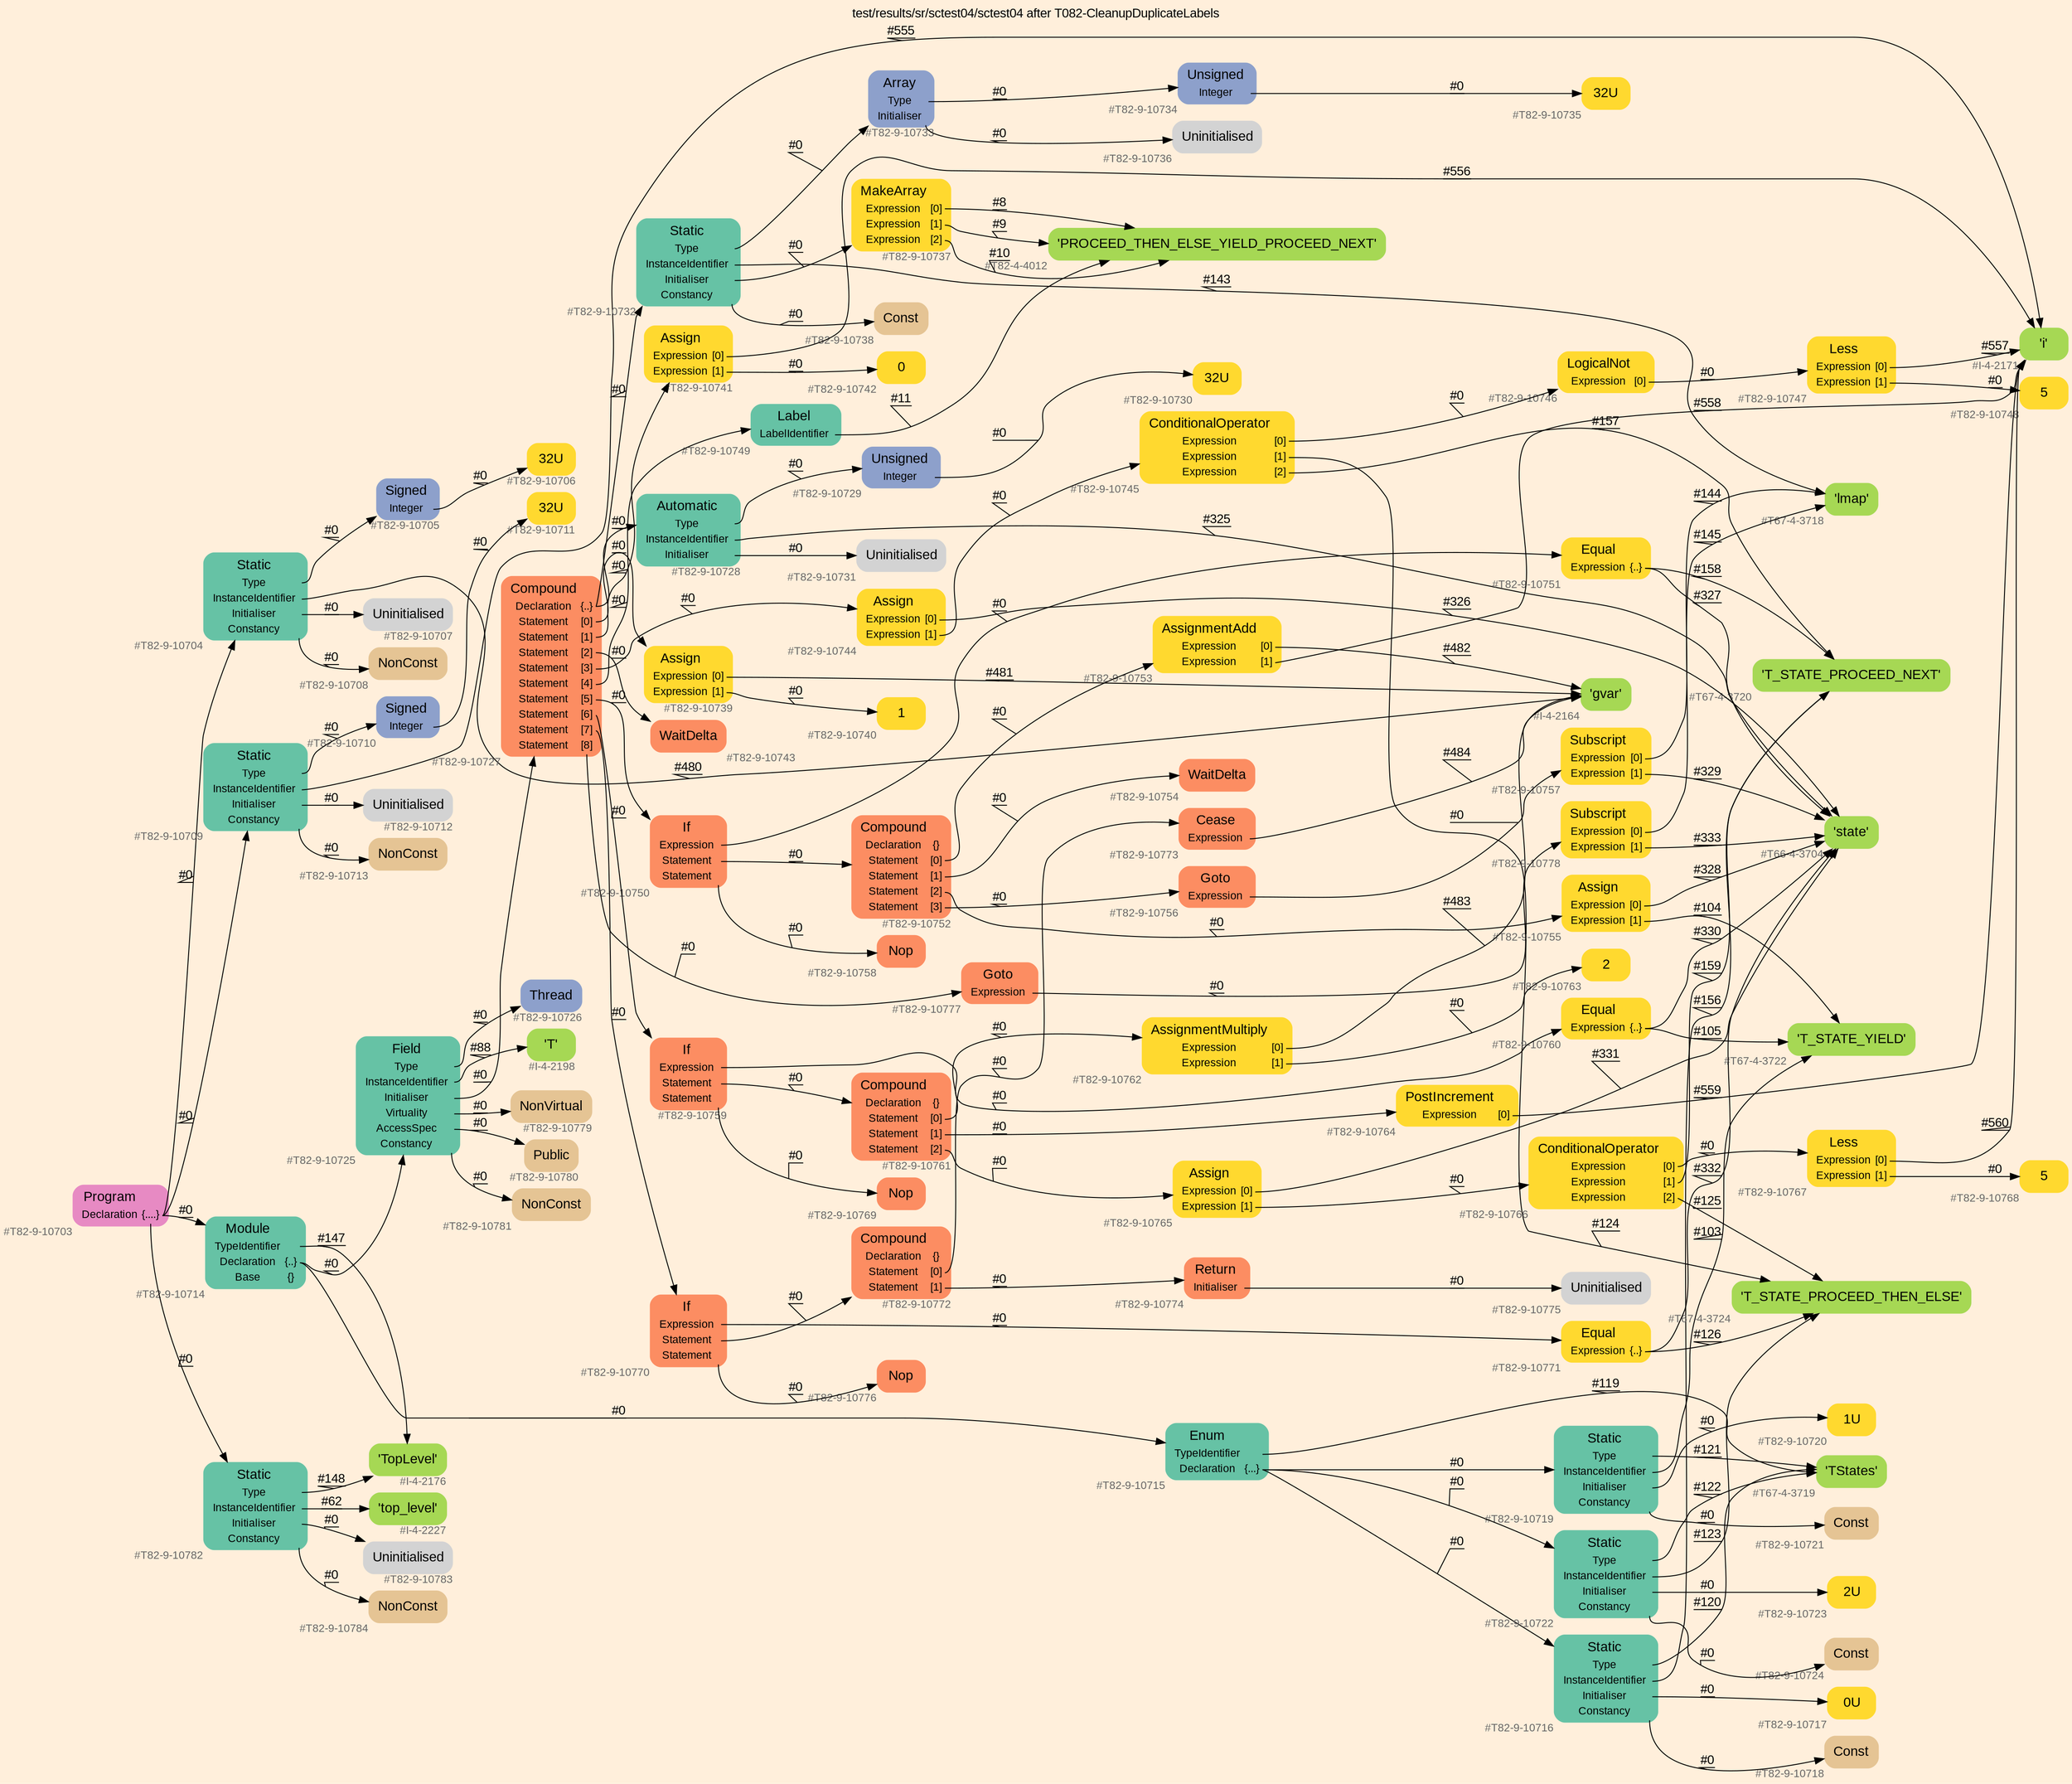 digraph "test/results/sr/sctest04/sctest04 after T082-CleanupDuplicateLabels" {
label = "test/results/sr/sctest04/sctest04 after T082-CleanupDuplicateLabels"
labelloc = t
graph [
    rankdir = "LR"
    ranksep = 0.3
    bgcolor = antiquewhite1
    color = black
    fontcolor = black
    fontname = "Arial"
];
node [
    fontname = "Arial"
];
edge [
    fontname = "Arial"
];

// -------------------- node figure --------------------
// -------- block #T82-9-10703 ----------
"#T82-9-10703" [
    fillcolor = "/set28/4"
    xlabel = "#T82-9-10703"
    fontsize = "12"
    fontcolor = grey40
    shape = "plaintext"
    label = <<TABLE BORDER="0" CELLBORDER="0" CELLSPACING="0">
     <TR><TD><FONT COLOR="black" POINT-SIZE="15">Program</FONT></TD></TR>
     <TR><TD><FONT COLOR="black" POINT-SIZE="12">Declaration</FONT></TD><TD PORT="port0"><FONT COLOR="black" POINT-SIZE="12">{....}</FONT></TD></TR>
    </TABLE>>
    style = "rounded,filled"
];

// -------- block #T82-9-10704 ----------
"#T82-9-10704" [
    fillcolor = "/set28/1"
    xlabel = "#T82-9-10704"
    fontsize = "12"
    fontcolor = grey40
    shape = "plaintext"
    label = <<TABLE BORDER="0" CELLBORDER="0" CELLSPACING="0">
     <TR><TD><FONT COLOR="black" POINT-SIZE="15">Static</FONT></TD></TR>
     <TR><TD><FONT COLOR="black" POINT-SIZE="12">Type</FONT></TD><TD PORT="port0"></TD></TR>
     <TR><TD><FONT COLOR="black" POINT-SIZE="12">InstanceIdentifier</FONT></TD><TD PORT="port1"></TD></TR>
     <TR><TD><FONT COLOR="black" POINT-SIZE="12">Initialiser</FONT></TD><TD PORT="port2"></TD></TR>
     <TR><TD><FONT COLOR="black" POINT-SIZE="12">Constancy</FONT></TD><TD PORT="port3"></TD></TR>
    </TABLE>>
    style = "rounded,filled"
];

// -------- block #T82-9-10705 ----------
"#T82-9-10705" [
    fillcolor = "/set28/3"
    xlabel = "#T82-9-10705"
    fontsize = "12"
    fontcolor = grey40
    shape = "plaintext"
    label = <<TABLE BORDER="0" CELLBORDER="0" CELLSPACING="0">
     <TR><TD><FONT COLOR="black" POINT-SIZE="15">Signed</FONT></TD></TR>
     <TR><TD><FONT COLOR="black" POINT-SIZE="12">Integer</FONT></TD><TD PORT="port0"></TD></TR>
    </TABLE>>
    style = "rounded,filled"
];

// -------- block #T82-9-10706 ----------
"#T82-9-10706" [
    fillcolor = "/set28/6"
    xlabel = "#T82-9-10706"
    fontsize = "12"
    fontcolor = grey40
    shape = "plaintext"
    label = <<TABLE BORDER="0" CELLBORDER="0" CELLSPACING="0">
     <TR><TD><FONT COLOR="black" POINT-SIZE="15">32U</FONT></TD></TR>
    </TABLE>>
    style = "rounded,filled"
];

// -------- block #I-4-2164 ----------
"#I-4-2164" [
    fillcolor = "/set28/5"
    xlabel = "#I-4-2164"
    fontsize = "12"
    fontcolor = grey40
    shape = "plaintext"
    label = <<TABLE BORDER="0" CELLBORDER="0" CELLSPACING="0">
     <TR><TD><FONT COLOR="black" POINT-SIZE="15">'gvar'</FONT></TD></TR>
    </TABLE>>
    style = "rounded,filled"
];

// -------- block #T82-9-10707 ----------
"#T82-9-10707" [
    xlabel = "#T82-9-10707"
    fontsize = "12"
    fontcolor = grey40
    shape = "plaintext"
    label = <<TABLE BORDER="0" CELLBORDER="0" CELLSPACING="0">
     <TR><TD><FONT COLOR="black" POINT-SIZE="15">Uninitialised</FONT></TD></TR>
    </TABLE>>
    style = "rounded,filled"
];

// -------- block #T82-9-10708 ----------
"#T82-9-10708" [
    fillcolor = "/set28/7"
    xlabel = "#T82-9-10708"
    fontsize = "12"
    fontcolor = grey40
    shape = "plaintext"
    label = <<TABLE BORDER="0" CELLBORDER="0" CELLSPACING="0">
     <TR><TD><FONT COLOR="black" POINT-SIZE="15">NonConst</FONT></TD></TR>
    </TABLE>>
    style = "rounded,filled"
];

// -------- block #T82-9-10709 ----------
"#T82-9-10709" [
    fillcolor = "/set28/1"
    xlabel = "#T82-9-10709"
    fontsize = "12"
    fontcolor = grey40
    shape = "plaintext"
    label = <<TABLE BORDER="0" CELLBORDER="0" CELLSPACING="0">
     <TR><TD><FONT COLOR="black" POINT-SIZE="15">Static</FONT></TD></TR>
     <TR><TD><FONT COLOR="black" POINT-SIZE="12">Type</FONT></TD><TD PORT="port0"></TD></TR>
     <TR><TD><FONT COLOR="black" POINT-SIZE="12">InstanceIdentifier</FONT></TD><TD PORT="port1"></TD></TR>
     <TR><TD><FONT COLOR="black" POINT-SIZE="12">Initialiser</FONT></TD><TD PORT="port2"></TD></TR>
     <TR><TD><FONT COLOR="black" POINT-SIZE="12">Constancy</FONT></TD><TD PORT="port3"></TD></TR>
    </TABLE>>
    style = "rounded,filled"
];

// -------- block #T82-9-10710 ----------
"#T82-9-10710" [
    fillcolor = "/set28/3"
    xlabel = "#T82-9-10710"
    fontsize = "12"
    fontcolor = grey40
    shape = "plaintext"
    label = <<TABLE BORDER="0" CELLBORDER="0" CELLSPACING="0">
     <TR><TD><FONT COLOR="black" POINT-SIZE="15">Signed</FONT></TD></TR>
     <TR><TD><FONT COLOR="black" POINT-SIZE="12">Integer</FONT></TD><TD PORT="port0"></TD></TR>
    </TABLE>>
    style = "rounded,filled"
];

// -------- block #T82-9-10711 ----------
"#T82-9-10711" [
    fillcolor = "/set28/6"
    xlabel = "#T82-9-10711"
    fontsize = "12"
    fontcolor = grey40
    shape = "plaintext"
    label = <<TABLE BORDER="0" CELLBORDER="0" CELLSPACING="0">
     <TR><TD><FONT COLOR="black" POINT-SIZE="15">32U</FONT></TD></TR>
    </TABLE>>
    style = "rounded,filled"
];

// -------- block #I-4-2171 ----------
"#I-4-2171" [
    fillcolor = "/set28/5"
    xlabel = "#I-4-2171"
    fontsize = "12"
    fontcolor = grey40
    shape = "plaintext"
    label = <<TABLE BORDER="0" CELLBORDER="0" CELLSPACING="0">
     <TR><TD><FONT COLOR="black" POINT-SIZE="15">'i'</FONT></TD></TR>
    </TABLE>>
    style = "rounded,filled"
];

// -------- block #T82-9-10712 ----------
"#T82-9-10712" [
    xlabel = "#T82-9-10712"
    fontsize = "12"
    fontcolor = grey40
    shape = "plaintext"
    label = <<TABLE BORDER="0" CELLBORDER="0" CELLSPACING="0">
     <TR><TD><FONT COLOR="black" POINT-SIZE="15">Uninitialised</FONT></TD></TR>
    </TABLE>>
    style = "rounded,filled"
];

// -------- block #T82-9-10713 ----------
"#T82-9-10713" [
    fillcolor = "/set28/7"
    xlabel = "#T82-9-10713"
    fontsize = "12"
    fontcolor = grey40
    shape = "plaintext"
    label = <<TABLE BORDER="0" CELLBORDER="0" CELLSPACING="0">
     <TR><TD><FONT COLOR="black" POINT-SIZE="15">NonConst</FONT></TD></TR>
    </TABLE>>
    style = "rounded,filled"
];

// -------- block #T82-9-10714 ----------
"#T82-9-10714" [
    fillcolor = "/set28/1"
    xlabel = "#T82-9-10714"
    fontsize = "12"
    fontcolor = grey40
    shape = "plaintext"
    label = <<TABLE BORDER="0" CELLBORDER="0" CELLSPACING="0">
     <TR><TD><FONT COLOR="black" POINT-SIZE="15">Module</FONT></TD></TR>
     <TR><TD><FONT COLOR="black" POINT-SIZE="12">TypeIdentifier</FONT></TD><TD PORT="port0"></TD></TR>
     <TR><TD><FONT COLOR="black" POINT-SIZE="12">Declaration</FONT></TD><TD PORT="port1"><FONT COLOR="black" POINT-SIZE="12">{..}</FONT></TD></TR>
     <TR><TD><FONT COLOR="black" POINT-SIZE="12">Base</FONT></TD><TD PORT="port2"><FONT COLOR="black" POINT-SIZE="12">{}</FONT></TD></TR>
    </TABLE>>
    style = "rounded,filled"
];

// -------- block #I-4-2176 ----------
"#I-4-2176" [
    fillcolor = "/set28/5"
    xlabel = "#I-4-2176"
    fontsize = "12"
    fontcolor = grey40
    shape = "plaintext"
    label = <<TABLE BORDER="0" CELLBORDER="0" CELLSPACING="0">
     <TR><TD><FONT COLOR="black" POINT-SIZE="15">'TopLevel'</FONT></TD></TR>
    </TABLE>>
    style = "rounded,filled"
];

// -------- block #T82-9-10715 ----------
"#T82-9-10715" [
    fillcolor = "/set28/1"
    xlabel = "#T82-9-10715"
    fontsize = "12"
    fontcolor = grey40
    shape = "plaintext"
    label = <<TABLE BORDER="0" CELLBORDER="0" CELLSPACING="0">
     <TR><TD><FONT COLOR="black" POINT-SIZE="15">Enum</FONT></TD></TR>
     <TR><TD><FONT COLOR="black" POINT-SIZE="12">TypeIdentifier</FONT></TD><TD PORT="port0"></TD></TR>
     <TR><TD><FONT COLOR="black" POINT-SIZE="12">Declaration</FONT></TD><TD PORT="port1"><FONT COLOR="black" POINT-SIZE="12">{...}</FONT></TD></TR>
    </TABLE>>
    style = "rounded,filled"
];

// -------- block #T67-4-3719 ----------
"#T67-4-3719" [
    fillcolor = "/set28/5"
    xlabel = "#T67-4-3719"
    fontsize = "12"
    fontcolor = grey40
    shape = "plaintext"
    label = <<TABLE BORDER="0" CELLBORDER="0" CELLSPACING="0">
     <TR><TD><FONT COLOR="black" POINT-SIZE="15">'TStates'</FONT></TD></TR>
    </TABLE>>
    style = "rounded,filled"
];

// -------- block #T82-9-10716 ----------
"#T82-9-10716" [
    fillcolor = "/set28/1"
    xlabel = "#T82-9-10716"
    fontsize = "12"
    fontcolor = grey40
    shape = "plaintext"
    label = <<TABLE BORDER="0" CELLBORDER="0" CELLSPACING="0">
     <TR><TD><FONT COLOR="black" POINT-SIZE="15">Static</FONT></TD></TR>
     <TR><TD><FONT COLOR="black" POINT-SIZE="12">Type</FONT></TD><TD PORT="port0"></TD></TR>
     <TR><TD><FONT COLOR="black" POINT-SIZE="12">InstanceIdentifier</FONT></TD><TD PORT="port1"></TD></TR>
     <TR><TD><FONT COLOR="black" POINT-SIZE="12">Initialiser</FONT></TD><TD PORT="port2"></TD></TR>
     <TR><TD><FONT COLOR="black" POINT-SIZE="12">Constancy</FONT></TD><TD PORT="port3"></TD></TR>
    </TABLE>>
    style = "rounded,filled"
];

// -------- block #T67-4-3720 ----------
"#T67-4-3720" [
    fillcolor = "/set28/5"
    xlabel = "#T67-4-3720"
    fontsize = "12"
    fontcolor = grey40
    shape = "plaintext"
    label = <<TABLE BORDER="0" CELLBORDER="0" CELLSPACING="0">
     <TR><TD><FONT COLOR="black" POINT-SIZE="15">'T_STATE_PROCEED_NEXT'</FONT></TD></TR>
    </TABLE>>
    style = "rounded,filled"
];

// -------- block #T82-9-10717 ----------
"#T82-9-10717" [
    fillcolor = "/set28/6"
    xlabel = "#T82-9-10717"
    fontsize = "12"
    fontcolor = grey40
    shape = "plaintext"
    label = <<TABLE BORDER="0" CELLBORDER="0" CELLSPACING="0">
     <TR><TD><FONT COLOR="black" POINT-SIZE="15">0U</FONT></TD></TR>
    </TABLE>>
    style = "rounded,filled"
];

// -------- block #T82-9-10718 ----------
"#T82-9-10718" [
    fillcolor = "/set28/7"
    xlabel = "#T82-9-10718"
    fontsize = "12"
    fontcolor = grey40
    shape = "plaintext"
    label = <<TABLE BORDER="0" CELLBORDER="0" CELLSPACING="0">
     <TR><TD><FONT COLOR="black" POINT-SIZE="15">Const</FONT></TD></TR>
    </TABLE>>
    style = "rounded,filled"
];

// -------- block #T82-9-10719 ----------
"#T82-9-10719" [
    fillcolor = "/set28/1"
    xlabel = "#T82-9-10719"
    fontsize = "12"
    fontcolor = grey40
    shape = "plaintext"
    label = <<TABLE BORDER="0" CELLBORDER="0" CELLSPACING="0">
     <TR><TD><FONT COLOR="black" POINT-SIZE="15">Static</FONT></TD></TR>
     <TR><TD><FONT COLOR="black" POINT-SIZE="12">Type</FONT></TD><TD PORT="port0"></TD></TR>
     <TR><TD><FONT COLOR="black" POINT-SIZE="12">InstanceIdentifier</FONT></TD><TD PORT="port1"></TD></TR>
     <TR><TD><FONT COLOR="black" POINT-SIZE="12">Initialiser</FONT></TD><TD PORT="port2"></TD></TR>
     <TR><TD><FONT COLOR="black" POINT-SIZE="12">Constancy</FONT></TD><TD PORT="port3"></TD></TR>
    </TABLE>>
    style = "rounded,filled"
];

// -------- block #T67-4-3722 ----------
"#T67-4-3722" [
    fillcolor = "/set28/5"
    xlabel = "#T67-4-3722"
    fontsize = "12"
    fontcolor = grey40
    shape = "plaintext"
    label = <<TABLE BORDER="0" CELLBORDER="0" CELLSPACING="0">
     <TR><TD><FONT COLOR="black" POINT-SIZE="15">'T_STATE_YIELD'</FONT></TD></TR>
    </TABLE>>
    style = "rounded,filled"
];

// -------- block #T82-9-10720 ----------
"#T82-9-10720" [
    fillcolor = "/set28/6"
    xlabel = "#T82-9-10720"
    fontsize = "12"
    fontcolor = grey40
    shape = "plaintext"
    label = <<TABLE BORDER="0" CELLBORDER="0" CELLSPACING="0">
     <TR><TD><FONT COLOR="black" POINT-SIZE="15">1U</FONT></TD></TR>
    </TABLE>>
    style = "rounded,filled"
];

// -------- block #T82-9-10721 ----------
"#T82-9-10721" [
    fillcolor = "/set28/7"
    xlabel = "#T82-9-10721"
    fontsize = "12"
    fontcolor = grey40
    shape = "plaintext"
    label = <<TABLE BORDER="0" CELLBORDER="0" CELLSPACING="0">
     <TR><TD><FONT COLOR="black" POINT-SIZE="15">Const</FONT></TD></TR>
    </TABLE>>
    style = "rounded,filled"
];

// -------- block #T82-9-10722 ----------
"#T82-9-10722" [
    fillcolor = "/set28/1"
    xlabel = "#T82-9-10722"
    fontsize = "12"
    fontcolor = grey40
    shape = "plaintext"
    label = <<TABLE BORDER="0" CELLBORDER="0" CELLSPACING="0">
     <TR><TD><FONT COLOR="black" POINT-SIZE="15">Static</FONT></TD></TR>
     <TR><TD><FONT COLOR="black" POINT-SIZE="12">Type</FONT></TD><TD PORT="port0"></TD></TR>
     <TR><TD><FONT COLOR="black" POINT-SIZE="12">InstanceIdentifier</FONT></TD><TD PORT="port1"></TD></TR>
     <TR><TD><FONT COLOR="black" POINT-SIZE="12">Initialiser</FONT></TD><TD PORT="port2"></TD></TR>
     <TR><TD><FONT COLOR="black" POINT-SIZE="12">Constancy</FONT></TD><TD PORT="port3"></TD></TR>
    </TABLE>>
    style = "rounded,filled"
];

// -------- block #T67-4-3724 ----------
"#T67-4-3724" [
    fillcolor = "/set28/5"
    xlabel = "#T67-4-3724"
    fontsize = "12"
    fontcolor = grey40
    shape = "plaintext"
    label = <<TABLE BORDER="0" CELLBORDER="0" CELLSPACING="0">
     <TR><TD><FONT COLOR="black" POINT-SIZE="15">'T_STATE_PROCEED_THEN_ELSE'</FONT></TD></TR>
    </TABLE>>
    style = "rounded,filled"
];

// -------- block #T82-9-10723 ----------
"#T82-9-10723" [
    fillcolor = "/set28/6"
    xlabel = "#T82-9-10723"
    fontsize = "12"
    fontcolor = grey40
    shape = "plaintext"
    label = <<TABLE BORDER="0" CELLBORDER="0" CELLSPACING="0">
     <TR><TD><FONT COLOR="black" POINT-SIZE="15">2U</FONT></TD></TR>
    </TABLE>>
    style = "rounded,filled"
];

// -------- block #T82-9-10724 ----------
"#T82-9-10724" [
    fillcolor = "/set28/7"
    xlabel = "#T82-9-10724"
    fontsize = "12"
    fontcolor = grey40
    shape = "plaintext"
    label = <<TABLE BORDER="0" CELLBORDER="0" CELLSPACING="0">
     <TR><TD><FONT COLOR="black" POINT-SIZE="15">Const</FONT></TD></TR>
    </TABLE>>
    style = "rounded,filled"
];

// -------- block #T82-9-10725 ----------
"#T82-9-10725" [
    fillcolor = "/set28/1"
    xlabel = "#T82-9-10725"
    fontsize = "12"
    fontcolor = grey40
    shape = "plaintext"
    label = <<TABLE BORDER="0" CELLBORDER="0" CELLSPACING="0">
     <TR><TD><FONT COLOR="black" POINT-SIZE="15">Field</FONT></TD></TR>
     <TR><TD><FONT COLOR="black" POINT-SIZE="12">Type</FONT></TD><TD PORT="port0"></TD></TR>
     <TR><TD><FONT COLOR="black" POINT-SIZE="12">InstanceIdentifier</FONT></TD><TD PORT="port1"></TD></TR>
     <TR><TD><FONT COLOR="black" POINT-SIZE="12">Initialiser</FONT></TD><TD PORT="port2"></TD></TR>
     <TR><TD><FONT COLOR="black" POINT-SIZE="12">Virtuality</FONT></TD><TD PORT="port3"></TD></TR>
     <TR><TD><FONT COLOR="black" POINT-SIZE="12">AccessSpec</FONT></TD><TD PORT="port4"></TD></TR>
     <TR><TD><FONT COLOR="black" POINT-SIZE="12">Constancy</FONT></TD><TD PORT="port5"></TD></TR>
    </TABLE>>
    style = "rounded,filled"
];

// -------- block #T82-9-10726 ----------
"#T82-9-10726" [
    fillcolor = "/set28/3"
    xlabel = "#T82-9-10726"
    fontsize = "12"
    fontcolor = grey40
    shape = "plaintext"
    label = <<TABLE BORDER="0" CELLBORDER="0" CELLSPACING="0">
     <TR><TD><FONT COLOR="black" POINT-SIZE="15">Thread</FONT></TD></TR>
    </TABLE>>
    style = "rounded,filled"
];

// -------- block #I-4-2198 ----------
"#I-4-2198" [
    fillcolor = "/set28/5"
    xlabel = "#I-4-2198"
    fontsize = "12"
    fontcolor = grey40
    shape = "plaintext"
    label = <<TABLE BORDER="0" CELLBORDER="0" CELLSPACING="0">
     <TR><TD><FONT COLOR="black" POINT-SIZE="15">'T'</FONT></TD></TR>
    </TABLE>>
    style = "rounded,filled"
];

// -------- block #T82-9-10727 ----------
"#T82-9-10727" [
    fillcolor = "/set28/2"
    xlabel = "#T82-9-10727"
    fontsize = "12"
    fontcolor = grey40
    shape = "plaintext"
    label = <<TABLE BORDER="0" CELLBORDER="0" CELLSPACING="0">
     <TR><TD><FONT COLOR="black" POINT-SIZE="15">Compound</FONT></TD></TR>
     <TR><TD><FONT COLOR="black" POINT-SIZE="12">Declaration</FONT></TD><TD PORT="port0"><FONT COLOR="black" POINT-SIZE="12">{..}</FONT></TD></TR>
     <TR><TD><FONT COLOR="black" POINT-SIZE="12">Statement</FONT></TD><TD PORT="port1"><FONT COLOR="black" POINT-SIZE="12">[0]</FONT></TD></TR>
     <TR><TD><FONT COLOR="black" POINT-SIZE="12">Statement</FONT></TD><TD PORT="port2"><FONT COLOR="black" POINT-SIZE="12">[1]</FONT></TD></TR>
     <TR><TD><FONT COLOR="black" POINT-SIZE="12">Statement</FONT></TD><TD PORT="port3"><FONT COLOR="black" POINT-SIZE="12">[2]</FONT></TD></TR>
     <TR><TD><FONT COLOR="black" POINT-SIZE="12">Statement</FONT></TD><TD PORT="port4"><FONT COLOR="black" POINT-SIZE="12">[3]</FONT></TD></TR>
     <TR><TD><FONT COLOR="black" POINT-SIZE="12">Statement</FONT></TD><TD PORT="port5"><FONT COLOR="black" POINT-SIZE="12">[4]</FONT></TD></TR>
     <TR><TD><FONT COLOR="black" POINT-SIZE="12">Statement</FONT></TD><TD PORT="port6"><FONT COLOR="black" POINT-SIZE="12">[5]</FONT></TD></TR>
     <TR><TD><FONT COLOR="black" POINT-SIZE="12">Statement</FONT></TD><TD PORT="port7"><FONT COLOR="black" POINT-SIZE="12">[6]</FONT></TD></TR>
     <TR><TD><FONT COLOR="black" POINT-SIZE="12">Statement</FONT></TD><TD PORT="port8"><FONT COLOR="black" POINT-SIZE="12">[7]</FONT></TD></TR>
     <TR><TD><FONT COLOR="black" POINT-SIZE="12">Statement</FONT></TD><TD PORT="port9"><FONT COLOR="black" POINT-SIZE="12">[8]</FONT></TD></TR>
    </TABLE>>
    style = "rounded,filled"
];

// -------- block #T82-9-10728 ----------
"#T82-9-10728" [
    fillcolor = "/set28/1"
    xlabel = "#T82-9-10728"
    fontsize = "12"
    fontcolor = grey40
    shape = "plaintext"
    label = <<TABLE BORDER="0" CELLBORDER="0" CELLSPACING="0">
     <TR><TD><FONT COLOR="black" POINT-SIZE="15">Automatic</FONT></TD></TR>
     <TR><TD><FONT COLOR="black" POINT-SIZE="12">Type</FONT></TD><TD PORT="port0"></TD></TR>
     <TR><TD><FONT COLOR="black" POINT-SIZE="12">InstanceIdentifier</FONT></TD><TD PORT="port1"></TD></TR>
     <TR><TD><FONT COLOR="black" POINT-SIZE="12">Initialiser</FONT></TD><TD PORT="port2"></TD></TR>
    </TABLE>>
    style = "rounded,filled"
];

// -------- block #T82-9-10729 ----------
"#T82-9-10729" [
    fillcolor = "/set28/3"
    xlabel = "#T82-9-10729"
    fontsize = "12"
    fontcolor = grey40
    shape = "plaintext"
    label = <<TABLE BORDER="0" CELLBORDER="0" CELLSPACING="0">
     <TR><TD><FONT COLOR="black" POINT-SIZE="15">Unsigned</FONT></TD></TR>
     <TR><TD><FONT COLOR="black" POINT-SIZE="12">Integer</FONT></TD><TD PORT="port0"></TD></TR>
    </TABLE>>
    style = "rounded,filled"
];

// -------- block #T82-9-10730 ----------
"#T82-9-10730" [
    fillcolor = "/set28/6"
    xlabel = "#T82-9-10730"
    fontsize = "12"
    fontcolor = grey40
    shape = "plaintext"
    label = <<TABLE BORDER="0" CELLBORDER="0" CELLSPACING="0">
     <TR><TD><FONT COLOR="black" POINT-SIZE="15">32U</FONT></TD></TR>
    </TABLE>>
    style = "rounded,filled"
];

// -------- block #T66-4-3704 ----------
"#T66-4-3704" [
    fillcolor = "/set28/5"
    xlabel = "#T66-4-3704"
    fontsize = "12"
    fontcolor = grey40
    shape = "plaintext"
    label = <<TABLE BORDER="0" CELLBORDER="0" CELLSPACING="0">
     <TR><TD><FONT COLOR="black" POINT-SIZE="15">'state'</FONT></TD></TR>
    </TABLE>>
    style = "rounded,filled"
];

// -------- block #T82-9-10731 ----------
"#T82-9-10731" [
    xlabel = "#T82-9-10731"
    fontsize = "12"
    fontcolor = grey40
    shape = "plaintext"
    label = <<TABLE BORDER="0" CELLBORDER="0" CELLSPACING="0">
     <TR><TD><FONT COLOR="black" POINT-SIZE="15">Uninitialised</FONT></TD></TR>
    </TABLE>>
    style = "rounded,filled"
];

// -------- block #T82-9-10732 ----------
"#T82-9-10732" [
    fillcolor = "/set28/1"
    xlabel = "#T82-9-10732"
    fontsize = "12"
    fontcolor = grey40
    shape = "plaintext"
    label = <<TABLE BORDER="0" CELLBORDER="0" CELLSPACING="0">
     <TR><TD><FONT COLOR="black" POINT-SIZE="15">Static</FONT></TD></TR>
     <TR><TD><FONT COLOR="black" POINT-SIZE="12">Type</FONT></TD><TD PORT="port0"></TD></TR>
     <TR><TD><FONT COLOR="black" POINT-SIZE="12">InstanceIdentifier</FONT></TD><TD PORT="port1"></TD></TR>
     <TR><TD><FONT COLOR="black" POINT-SIZE="12">Initialiser</FONT></TD><TD PORT="port2"></TD></TR>
     <TR><TD><FONT COLOR="black" POINT-SIZE="12">Constancy</FONT></TD><TD PORT="port3"></TD></TR>
    </TABLE>>
    style = "rounded,filled"
];

// -------- block #T82-9-10733 ----------
"#T82-9-10733" [
    fillcolor = "/set28/3"
    xlabel = "#T82-9-10733"
    fontsize = "12"
    fontcolor = grey40
    shape = "plaintext"
    label = <<TABLE BORDER="0" CELLBORDER="0" CELLSPACING="0">
     <TR><TD><FONT COLOR="black" POINT-SIZE="15">Array</FONT></TD></TR>
     <TR><TD><FONT COLOR="black" POINT-SIZE="12">Type</FONT></TD><TD PORT="port0"></TD></TR>
     <TR><TD><FONT COLOR="black" POINT-SIZE="12">Initialiser</FONT></TD><TD PORT="port1"></TD></TR>
    </TABLE>>
    style = "rounded,filled"
];

// -------- block #T82-9-10734 ----------
"#T82-9-10734" [
    fillcolor = "/set28/3"
    xlabel = "#T82-9-10734"
    fontsize = "12"
    fontcolor = grey40
    shape = "plaintext"
    label = <<TABLE BORDER="0" CELLBORDER="0" CELLSPACING="0">
     <TR><TD><FONT COLOR="black" POINT-SIZE="15">Unsigned</FONT></TD></TR>
     <TR><TD><FONT COLOR="black" POINT-SIZE="12">Integer</FONT></TD><TD PORT="port0"></TD></TR>
    </TABLE>>
    style = "rounded,filled"
];

// -------- block #T82-9-10735 ----------
"#T82-9-10735" [
    fillcolor = "/set28/6"
    xlabel = "#T82-9-10735"
    fontsize = "12"
    fontcolor = grey40
    shape = "plaintext"
    label = <<TABLE BORDER="0" CELLBORDER="0" CELLSPACING="0">
     <TR><TD><FONT COLOR="black" POINT-SIZE="15">32U</FONT></TD></TR>
    </TABLE>>
    style = "rounded,filled"
];

// -------- block #T82-9-10736 ----------
"#T82-9-10736" [
    xlabel = "#T82-9-10736"
    fontsize = "12"
    fontcolor = grey40
    shape = "plaintext"
    label = <<TABLE BORDER="0" CELLBORDER="0" CELLSPACING="0">
     <TR><TD><FONT COLOR="black" POINT-SIZE="15">Uninitialised</FONT></TD></TR>
    </TABLE>>
    style = "rounded,filled"
];

// -------- block #T67-4-3718 ----------
"#T67-4-3718" [
    fillcolor = "/set28/5"
    xlabel = "#T67-4-3718"
    fontsize = "12"
    fontcolor = grey40
    shape = "plaintext"
    label = <<TABLE BORDER="0" CELLBORDER="0" CELLSPACING="0">
     <TR><TD><FONT COLOR="black" POINT-SIZE="15">'lmap'</FONT></TD></TR>
    </TABLE>>
    style = "rounded,filled"
];

// -------- block #T82-9-10737 ----------
"#T82-9-10737" [
    fillcolor = "/set28/6"
    xlabel = "#T82-9-10737"
    fontsize = "12"
    fontcolor = grey40
    shape = "plaintext"
    label = <<TABLE BORDER="0" CELLBORDER="0" CELLSPACING="0">
     <TR><TD><FONT COLOR="black" POINT-SIZE="15">MakeArray</FONT></TD></TR>
     <TR><TD><FONT COLOR="black" POINT-SIZE="12">Expression</FONT></TD><TD PORT="port0"><FONT COLOR="black" POINT-SIZE="12">[0]</FONT></TD></TR>
     <TR><TD><FONT COLOR="black" POINT-SIZE="12">Expression</FONT></TD><TD PORT="port1"><FONT COLOR="black" POINT-SIZE="12">[1]</FONT></TD></TR>
     <TR><TD><FONT COLOR="black" POINT-SIZE="12">Expression</FONT></TD><TD PORT="port2"><FONT COLOR="black" POINT-SIZE="12">[2]</FONT></TD></TR>
    </TABLE>>
    style = "rounded,filled"
];

// -------- block #T82-4-4012 ----------
"#T82-4-4012" [
    fillcolor = "/set28/5"
    xlabel = "#T82-4-4012"
    fontsize = "12"
    fontcolor = grey40
    shape = "plaintext"
    label = <<TABLE BORDER="0" CELLBORDER="0" CELLSPACING="0">
     <TR><TD><FONT COLOR="black" POINT-SIZE="15">'PROCEED_THEN_ELSE_YIELD_PROCEED_NEXT'</FONT></TD></TR>
    </TABLE>>
    style = "rounded,filled"
];

// -------- block #T82-9-10738 ----------
"#T82-9-10738" [
    fillcolor = "/set28/7"
    xlabel = "#T82-9-10738"
    fontsize = "12"
    fontcolor = grey40
    shape = "plaintext"
    label = <<TABLE BORDER="0" CELLBORDER="0" CELLSPACING="0">
     <TR><TD><FONT COLOR="black" POINT-SIZE="15">Const</FONT></TD></TR>
    </TABLE>>
    style = "rounded,filled"
];

// -------- block #T82-9-10739 ----------
"#T82-9-10739" [
    fillcolor = "/set28/6"
    xlabel = "#T82-9-10739"
    fontsize = "12"
    fontcolor = grey40
    shape = "plaintext"
    label = <<TABLE BORDER="0" CELLBORDER="0" CELLSPACING="0">
     <TR><TD><FONT COLOR="black" POINT-SIZE="15">Assign</FONT></TD></TR>
     <TR><TD><FONT COLOR="black" POINT-SIZE="12">Expression</FONT></TD><TD PORT="port0"><FONT COLOR="black" POINT-SIZE="12">[0]</FONT></TD></TR>
     <TR><TD><FONT COLOR="black" POINT-SIZE="12">Expression</FONT></TD><TD PORT="port1"><FONT COLOR="black" POINT-SIZE="12">[1]</FONT></TD></TR>
    </TABLE>>
    style = "rounded,filled"
];

// -------- block #T82-9-10740 ----------
"#T82-9-10740" [
    fillcolor = "/set28/6"
    xlabel = "#T82-9-10740"
    fontsize = "12"
    fontcolor = grey40
    shape = "plaintext"
    label = <<TABLE BORDER="0" CELLBORDER="0" CELLSPACING="0">
     <TR><TD><FONT COLOR="black" POINT-SIZE="15">1</FONT></TD></TR>
    </TABLE>>
    style = "rounded,filled"
];

// -------- block #T82-9-10741 ----------
"#T82-9-10741" [
    fillcolor = "/set28/6"
    xlabel = "#T82-9-10741"
    fontsize = "12"
    fontcolor = grey40
    shape = "plaintext"
    label = <<TABLE BORDER="0" CELLBORDER="0" CELLSPACING="0">
     <TR><TD><FONT COLOR="black" POINT-SIZE="15">Assign</FONT></TD></TR>
     <TR><TD><FONT COLOR="black" POINT-SIZE="12">Expression</FONT></TD><TD PORT="port0"><FONT COLOR="black" POINT-SIZE="12">[0]</FONT></TD></TR>
     <TR><TD><FONT COLOR="black" POINT-SIZE="12">Expression</FONT></TD><TD PORT="port1"><FONT COLOR="black" POINT-SIZE="12">[1]</FONT></TD></TR>
    </TABLE>>
    style = "rounded,filled"
];

// -------- block #T82-9-10742 ----------
"#T82-9-10742" [
    fillcolor = "/set28/6"
    xlabel = "#T82-9-10742"
    fontsize = "12"
    fontcolor = grey40
    shape = "plaintext"
    label = <<TABLE BORDER="0" CELLBORDER="0" CELLSPACING="0">
     <TR><TD><FONT COLOR="black" POINT-SIZE="15">0</FONT></TD></TR>
    </TABLE>>
    style = "rounded,filled"
];

// -------- block #T82-9-10743 ----------
"#T82-9-10743" [
    fillcolor = "/set28/2"
    xlabel = "#T82-9-10743"
    fontsize = "12"
    fontcolor = grey40
    shape = "plaintext"
    label = <<TABLE BORDER="0" CELLBORDER="0" CELLSPACING="0">
     <TR><TD><FONT COLOR="black" POINT-SIZE="15">WaitDelta</FONT></TD></TR>
    </TABLE>>
    style = "rounded,filled"
];

// -------- block #T82-9-10744 ----------
"#T82-9-10744" [
    fillcolor = "/set28/6"
    xlabel = "#T82-9-10744"
    fontsize = "12"
    fontcolor = grey40
    shape = "plaintext"
    label = <<TABLE BORDER="0" CELLBORDER="0" CELLSPACING="0">
     <TR><TD><FONT COLOR="black" POINT-SIZE="15">Assign</FONT></TD></TR>
     <TR><TD><FONT COLOR="black" POINT-SIZE="12">Expression</FONT></TD><TD PORT="port0"><FONT COLOR="black" POINT-SIZE="12">[0]</FONT></TD></TR>
     <TR><TD><FONT COLOR="black" POINT-SIZE="12">Expression</FONT></TD><TD PORT="port1"><FONT COLOR="black" POINT-SIZE="12">[1]</FONT></TD></TR>
    </TABLE>>
    style = "rounded,filled"
];

// -------- block #T82-9-10745 ----------
"#T82-9-10745" [
    fillcolor = "/set28/6"
    xlabel = "#T82-9-10745"
    fontsize = "12"
    fontcolor = grey40
    shape = "plaintext"
    label = <<TABLE BORDER="0" CELLBORDER="0" CELLSPACING="0">
     <TR><TD><FONT COLOR="black" POINT-SIZE="15">ConditionalOperator</FONT></TD></TR>
     <TR><TD><FONT COLOR="black" POINT-SIZE="12">Expression</FONT></TD><TD PORT="port0"><FONT COLOR="black" POINT-SIZE="12">[0]</FONT></TD></TR>
     <TR><TD><FONT COLOR="black" POINT-SIZE="12">Expression</FONT></TD><TD PORT="port1"><FONT COLOR="black" POINT-SIZE="12">[1]</FONT></TD></TR>
     <TR><TD><FONT COLOR="black" POINT-SIZE="12">Expression</FONT></TD><TD PORT="port2"><FONT COLOR="black" POINT-SIZE="12">[2]</FONT></TD></TR>
    </TABLE>>
    style = "rounded,filled"
];

// -------- block #T82-9-10746 ----------
"#T82-9-10746" [
    fillcolor = "/set28/6"
    xlabel = "#T82-9-10746"
    fontsize = "12"
    fontcolor = grey40
    shape = "plaintext"
    label = <<TABLE BORDER="0" CELLBORDER="0" CELLSPACING="0">
     <TR><TD><FONT COLOR="black" POINT-SIZE="15">LogicalNot</FONT></TD></TR>
     <TR><TD><FONT COLOR="black" POINT-SIZE="12">Expression</FONT></TD><TD PORT="port0"><FONT COLOR="black" POINT-SIZE="12">[0]</FONT></TD></TR>
    </TABLE>>
    style = "rounded,filled"
];

// -------- block #T82-9-10747 ----------
"#T82-9-10747" [
    fillcolor = "/set28/6"
    xlabel = "#T82-9-10747"
    fontsize = "12"
    fontcolor = grey40
    shape = "plaintext"
    label = <<TABLE BORDER="0" CELLBORDER="0" CELLSPACING="0">
     <TR><TD><FONT COLOR="black" POINT-SIZE="15">Less</FONT></TD></TR>
     <TR><TD><FONT COLOR="black" POINT-SIZE="12">Expression</FONT></TD><TD PORT="port0"><FONT COLOR="black" POINT-SIZE="12">[0]</FONT></TD></TR>
     <TR><TD><FONT COLOR="black" POINT-SIZE="12">Expression</FONT></TD><TD PORT="port1"><FONT COLOR="black" POINT-SIZE="12">[1]</FONT></TD></TR>
    </TABLE>>
    style = "rounded,filled"
];

// -------- block #T82-9-10748 ----------
"#T82-9-10748" [
    fillcolor = "/set28/6"
    xlabel = "#T82-9-10748"
    fontsize = "12"
    fontcolor = grey40
    shape = "plaintext"
    label = <<TABLE BORDER="0" CELLBORDER="0" CELLSPACING="0">
     <TR><TD><FONT COLOR="black" POINT-SIZE="15">5</FONT></TD></TR>
    </TABLE>>
    style = "rounded,filled"
];

// -------- block #T82-9-10749 ----------
"#T82-9-10749" [
    fillcolor = "/set28/1"
    xlabel = "#T82-9-10749"
    fontsize = "12"
    fontcolor = grey40
    shape = "plaintext"
    label = <<TABLE BORDER="0" CELLBORDER="0" CELLSPACING="0">
     <TR><TD><FONT COLOR="black" POINT-SIZE="15">Label</FONT></TD></TR>
     <TR><TD><FONT COLOR="black" POINT-SIZE="12">LabelIdentifier</FONT></TD><TD PORT="port0"></TD></TR>
    </TABLE>>
    style = "rounded,filled"
];

// -------- block #T82-9-10750 ----------
"#T82-9-10750" [
    fillcolor = "/set28/2"
    xlabel = "#T82-9-10750"
    fontsize = "12"
    fontcolor = grey40
    shape = "plaintext"
    label = <<TABLE BORDER="0" CELLBORDER="0" CELLSPACING="0">
     <TR><TD><FONT COLOR="black" POINT-SIZE="15">If</FONT></TD></TR>
     <TR><TD><FONT COLOR="black" POINT-SIZE="12">Expression</FONT></TD><TD PORT="port0"></TD></TR>
     <TR><TD><FONT COLOR="black" POINT-SIZE="12">Statement</FONT></TD><TD PORT="port1"></TD></TR>
     <TR><TD><FONT COLOR="black" POINT-SIZE="12">Statement</FONT></TD><TD PORT="port2"></TD></TR>
    </TABLE>>
    style = "rounded,filled"
];

// -------- block #T82-9-10751 ----------
"#T82-9-10751" [
    fillcolor = "/set28/6"
    xlabel = "#T82-9-10751"
    fontsize = "12"
    fontcolor = grey40
    shape = "plaintext"
    label = <<TABLE BORDER="0" CELLBORDER="0" CELLSPACING="0">
     <TR><TD><FONT COLOR="black" POINT-SIZE="15">Equal</FONT></TD></TR>
     <TR><TD><FONT COLOR="black" POINT-SIZE="12">Expression</FONT></TD><TD PORT="port0"><FONT COLOR="black" POINT-SIZE="12">{..}</FONT></TD></TR>
    </TABLE>>
    style = "rounded,filled"
];

// -------- block #T82-9-10752 ----------
"#T82-9-10752" [
    fillcolor = "/set28/2"
    xlabel = "#T82-9-10752"
    fontsize = "12"
    fontcolor = grey40
    shape = "plaintext"
    label = <<TABLE BORDER="0" CELLBORDER="0" CELLSPACING="0">
     <TR><TD><FONT COLOR="black" POINT-SIZE="15">Compound</FONT></TD></TR>
     <TR><TD><FONT COLOR="black" POINT-SIZE="12">Declaration</FONT></TD><TD PORT="port0"><FONT COLOR="black" POINT-SIZE="12">{}</FONT></TD></TR>
     <TR><TD><FONT COLOR="black" POINT-SIZE="12">Statement</FONT></TD><TD PORT="port1"><FONT COLOR="black" POINT-SIZE="12">[0]</FONT></TD></TR>
     <TR><TD><FONT COLOR="black" POINT-SIZE="12">Statement</FONT></TD><TD PORT="port2"><FONT COLOR="black" POINT-SIZE="12">[1]</FONT></TD></TR>
     <TR><TD><FONT COLOR="black" POINT-SIZE="12">Statement</FONT></TD><TD PORT="port3"><FONT COLOR="black" POINT-SIZE="12">[2]</FONT></TD></TR>
     <TR><TD><FONT COLOR="black" POINT-SIZE="12">Statement</FONT></TD><TD PORT="port4"><FONT COLOR="black" POINT-SIZE="12">[3]</FONT></TD></TR>
    </TABLE>>
    style = "rounded,filled"
];

// -------- block #T82-9-10753 ----------
"#T82-9-10753" [
    fillcolor = "/set28/6"
    xlabel = "#T82-9-10753"
    fontsize = "12"
    fontcolor = grey40
    shape = "plaintext"
    label = <<TABLE BORDER="0" CELLBORDER="0" CELLSPACING="0">
     <TR><TD><FONT COLOR="black" POINT-SIZE="15">AssignmentAdd</FONT></TD></TR>
     <TR><TD><FONT COLOR="black" POINT-SIZE="12">Expression</FONT></TD><TD PORT="port0"><FONT COLOR="black" POINT-SIZE="12">[0]</FONT></TD></TR>
     <TR><TD><FONT COLOR="black" POINT-SIZE="12">Expression</FONT></TD><TD PORT="port1"><FONT COLOR="black" POINT-SIZE="12">[1]</FONT></TD></TR>
    </TABLE>>
    style = "rounded,filled"
];

// -------- block #T82-9-10754 ----------
"#T82-9-10754" [
    fillcolor = "/set28/2"
    xlabel = "#T82-9-10754"
    fontsize = "12"
    fontcolor = grey40
    shape = "plaintext"
    label = <<TABLE BORDER="0" CELLBORDER="0" CELLSPACING="0">
     <TR><TD><FONT COLOR="black" POINT-SIZE="15">WaitDelta</FONT></TD></TR>
    </TABLE>>
    style = "rounded,filled"
];

// -------- block #T82-9-10755 ----------
"#T82-9-10755" [
    fillcolor = "/set28/6"
    xlabel = "#T82-9-10755"
    fontsize = "12"
    fontcolor = grey40
    shape = "plaintext"
    label = <<TABLE BORDER="0" CELLBORDER="0" CELLSPACING="0">
     <TR><TD><FONT COLOR="black" POINT-SIZE="15">Assign</FONT></TD></TR>
     <TR><TD><FONT COLOR="black" POINT-SIZE="12">Expression</FONT></TD><TD PORT="port0"><FONT COLOR="black" POINT-SIZE="12">[0]</FONT></TD></TR>
     <TR><TD><FONT COLOR="black" POINT-SIZE="12">Expression</FONT></TD><TD PORT="port1"><FONT COLOR="black" POINT-SIZE="12">[1]</FONT></TD></TR>
    </TABLE>>
    style = "rounded,filled"
];

// -------- block #T82-9-10756 ----------
"#T82-9-10756" [
    fillcolor = "/set28/2"
    xlabel = "#T82-9-10756"
    fontsize = "12"
    fontcolor = grey40
    shape = "plaintext"
    label = <<TABLE BORDER="0" CELLBORDER="0" CELLSPACING="0">
     <TR><TD><FONT COLOR="black" POINT-SIZE="15">Goto</FONT></TD></TR>
     <TR><TD><FONT COLOR="black" POINT-SIZE="12">Expression</FONT></TD><TD PORT="port0"></TD></TR>
    </TABLE>>
    style = "rounded,filled"
];

// -------- block #T82-9-10757 ----------
"#T82-9-10757" [
    fillcolor = "/set28/6"
    xlabel = "#T82-9-10757"
    fontsize = "12"
    fontcolor = grey40
    shape = "plaintext"
    label = <<TABLE BORDER="0" CELLBORDER="0" CELLSPACING="0">
     <TR><TD><FONT COLOR="black" POINT-SIZE="15">Subscript</FONT></TD></TR>
     <TR><TD><FONT COLOR="black" POINT-SIZE="12">Expression</FONT></TD><TD PORT="port0"><FONT COLOR="black" POINT-SIZE="12">[0]</FONT></TD></TR>
     <TR><TD><FONT COLOR="black" POINT-SIZE="12">Expression</FONT></TD><TD PORT="port1"><FONT COLOR="black" POINT-SIZE="12">[1]</FONT></TD></TR>
    </TABLE>>
    style = "rounded,filled"
];

// -------- block #T82-9-10758 ----------
"#T82-9-10758" [
    fillcolor = "/set28/2"
    xlabel = "#T82-9-10758"
    fontsize = "12"
    fontcolor = grey40
    shape = "plaintext"
    label = <<TABLE BORDER="0" CELLBORDER="0" CELLSPACING="0">
     <TR><TD><FONT COLOR="black" POINT-SIZE="15">Nop</FONT></TD></TR>
    </TABLE>>
    style = "rounded,filled"
];

// -------- block #T82-9-10759 ----------
"#T82-9-10759" [
    fillcolor = "/set28/2"
    xlabel = "#T82-9-10759"
    fontsize = "12"
    fontcolor = grey40
    shape = "plaintext"
    label = <<TABLE BORDER="0" CELLBORDER="0" CELLSPACING="0">
     <TR><TD><FONT COLOR="black" POINT-SIZE="15">If</FONT></TD></TR>
     <TR><TD><FONT COLOR="black" POINT-SIZE="12">Expression</FONT></TD><TD PORT="port0"></TD></TR>
     <TR><TD><FONT COLOR="black" POINT-SIZE="12">Statement</FONT></TD><TD PORT="port1"></TD></TR>
     <TR><TD><FONT COLOR="black" POINT-SIZE="12">Statement</FONT></TD><TD PORT="port2"></TD></TR>
    </TABLE>>
    style = "rounded,filled"
];

// -------- block #T82-9-10760 ----------
"#T82-9-10760" [
    fillcolor = "/set28/6"
    xlabel = "#T82-9-10760"
    fontsize = "12"
    fontcolor = grey40
    shape = "plaintext"
    label = <<TABLE BORDER="0" CELLBORDER="0" CELLSPACING="0">
     <TR><TD><FONT COLOR="black" POINT-SIZE="15">Equal</FONT></TD></TR>
     <TR><TD><FONT COLOR="black" POINT-SIZE="12">Expression</FONT></TD><TD PORT="port0"><FONT COLOR="black" POINT-SIZE="12">{..}</FONT></TD></TR>
    </TABLE>>
    style = "rounded,filled"
];

// -------- block #T82-9-10761 ----------
"#T82-9-10761" [
    fillcolor = "/set28/2"
    xlabel = "#T82-9-10761"
    fontsize = "12"
    fontcolor = grey40
    shape = "plaintext"
    label = <<TABLE BORDER="0" CELLBORDER="0" CELLSPACING="0">
     <TR><TD><FONT COLOR="black" POINT-SIZE="15">Compound</FONT></TD></TR>
     <TR><TD><FONT COLOR="black" POINT-SIZE="12">Declaration</FONT></TD><TD PORT="port0"><FONT COLOR="black" POINT-SIZE="12">{}</FONT></TD></TR>
     <TR><TD><FONT COLOR="black" POINT-SIZE="12">Statement</FONT></TD><TD PORT="port1"><FONT COLOR="black" POINT-SIZE="12">[0]</FONT></TD></TR>
     <TR><TD><FONT COLOR="black" POINT-SIZE="12">Statement</FONT></TD><TD PORT="port2"><FONT COLOR="black" POINT-SIZE="12">[1]</FONT></TD></TR>
     <TR><TD><FONT COLOR="black" POINT-SIZE="12">Statement</FONT></TD><TD PORT="port3"><FONT COLOR="black" POINT-SIZE="12">[2]</FONT></TD></TR>
    </TABLE>>
    style = "rounded,filled"
];

// -------- block #T82-9-10762 ----------
"#T82-9-10762" [
    fillcolor = "/set28/6"
    xlabel = "#T82-9-10762"
    fontsize = "12"
    fontcolor = grey40
    shape = "plaintext"
    label = <<TABLE BORDER="0" CELLBORDER="0" CELLSPACING="0">
     <TR><TD><FONT COLOR="black" POINT-SIZE="15">AssignmentMultiply</FONT></TD></TR>
     <TR><TD><FONT COLOR="black" POINT-SIZE="12">Expression</FONT></TD><TD PORT="port0"><FONT COLOR="black" POINT-SIZE="12">[0]</FONT></TD></TR>
     <TR><TD><FONT COLOR="black" POINT-SIZE="12">Expression</FONT></TD><TD PORT="port1"><FONT COLOR="black" POINT-SIZE="12">[1]</FONT></TD></TR>
    </TABLE>>
    style = "rounded,filled"
];

// -------- block #T82-9-10763 ----------
"#T82-9-10763" [
    fillcolor = "/set28/6"
    xlabel = "#T82-9-10763"
    fontsize = "12"
    fontcolor = grey40
    shape = "plaintext"
    label = <<TABLE BORDER="0" CELLBORDER="0" CELLSPACING="0">
     <TR><TD><FONT COLOR="black" POINT-SIZE="15">2</FONT></TD></TR>
    </TABLE>>
    style = "rounded,filled"
];

// -------- block #T82-9-10764 ----------
"#T82-9-10764" [
    fillcolor = "/set28/6"
    xlabel = "#T82-9-10764"
    fontsize = "12"
    fontcolor = grey40
    shape = "plaintext"
    label = <<TABLE BORDER="0" CELLBORDER="0" CELLSPACING="0">
     <TR><TD><FONT COLOR="black" POINT-SIZE="15">PostIncrement</FONT></TD></TR>
     <TR><TD><FONT COLOR="black" POINT-SIZE="12">Expression</FONT></TD><TD PORT="port0"><FONT COLOR="black" POINT-SIZE="12">[0]</FONT></TD></TR>
    </TABLE>>
    style = "rounded,filled"
];

// -------- block #T82-9-10765 ----------
"#T82-9-10765" [
    fillcolor = "/set28/6"
    xlabel = "#T82-9-10765"
    fontsize = "12"
    fontcolor = grey40
    shape = "plaintext"
    label = <<TABLE BORDER="0" CELLBORDER="0" CELLSPACING="0">
     <TR><TD><FONT COLOR="black" POINT-SIZE="15">Assign</FONT></TD></TR>
     <TR><TD><FONT COLOR="black" POINT-SIZE="12">Expression</FONT></TD><TD PORT="port0"><FONT COLOR="black" POINT-SIZE="12">[0]</FONT></TD></TR>
     <TR><TD><FONT COLOR="black" POINT-SIZE="12">Expression</FONT></TD><TD PORT="port1"><FONT COLOR="black" POINT-SIZE="12">[1]</FONT></TD></TR>
    </TABLE>>
    style = "rounded,filled"
];

// -------- block #T82-9-10766 ----------
"#T82-9-10766" [
    fillcolor = "/set28/6"
    xlabel = "#T82-9-10766"
    fontsize = "12"
    fontcolor = grey40
    shape = "plaintext"
    label = <<TABLE BORDER="0" CELLBORDER="0" CELLSPACING="0">
     <TR><TD><FONT COLOR="black" POINT-SIZE="15">ConditionalOperator</FONT></TD></TR>
     <TR><TD><FONT COLOR="black" POINT-SIZE="12">Expression</FONT></TD><TD PORT="port0"><FONT COLOR="black" POINT-SIZE="12">[0]</FONT></TD></TR>
     <TR><TD><FONT COLOR="black" POINT-SIZE="12">Expression</FONT></TD><TD PORT="port1"><FONT COLOR="black" POINT-SIZE="12">[1]</FONT></TD></TR>
     <TR><TD><FONT COLOR="black" POINT-SIZE="12">Expression</FONT></TD><TD PORT="port2"><FONT COLOR="black" POINT-SIZE="12">[2]</FONT></TD></TR>
    </TABLE>>
    style = "rounded,filled"
];

// -------- block #T82-9-10767 ----------
"#T82-9-10767" [
    fillcolor = "/set28/6"
    xlabel = "#T82-9-10767"
    fontsize = "12"
    fontcolor = grey40
    shape = "plaintext"
    label = <<TABLE BORDER="0" CELLBORDER="0" CELLSPACING="0">
     <TR><TD><FONT COLOR="black" POINT-SIZE="15">Less</FONT></TD></TR>
     <TR><TD><FONT COLOR="black" POINT-SIZE="12">Expression</FONT></TD><TD PORT="port0"><FONT COLOR="black" POINT-SIZE="12">[0]</FONT></TD></TR>
     <TR><TD><FONT COLOR="black" POINT-SIZE="12">Expression</FONT></TD><TD PORT="port1"><FONT COLOR="black" POINT-SIZE="12">[1]</FONT></TD></TR>
    </TABLE>>
    style = "rounded,filled"
];

// -------- block #T82-9-10768 ----------
"#T82-9-10768" [
    fillcolor = "/set28/6"
    xlabel = "#T82-9-10768"
    fontsize = "12"
    fontcolor = grey40
    shape = "plaintext"
    label = <<TABLE BORDER="0" CELLBORDER="0" CELLSPACING="0">
     <TR><TD><FONT COLOR="black" POINT-SIZE="15">5</FONT></TD></TR>
    </TABLE>>
    style = "rounded,filled"
];

// -------- block #T82-9-10769 ----------
"#T82-9-10769" [
    fillcolor = "/set28/2"
    xlabel = "#T82-9-10769"
    fontsize = "12"
    fontcolor = grey40
    shape = "plaintext"
    label = <<TABLE BORDER="0" CELLBORDER="0" CELLSPACING="0">
     <TR><TD><FONT COLOR="black" POINT-SIZE="15">Nop</FONT></TD></TR>
    </TABLE>>
    style = "rounded,filled"
];

// -------- block #T82-9-10770 ----------
"#T82-9-10770" [
    fillcolor = "/set28/2"
    xlabel = "#T82-9-10770"
    fontsize = "12"
    fontcolor = grey40
    shape = "plaintext"
    label = <<TABLE BORDER="0" CELLBORDER="0" CELLSPACING="0">
     <TR><TD><FONT COLOR="black" POINT-SIZE="15">If</FONT></TD></TR>
     <TR><TD><FONT COLOR="black" POINT-SIZE="12">Expression</FONT></TD><TD PORT="port0"></TD></TR>
     <TR><TD><FONT COLOR="black" POINT-SIZE="12">Statement</FONT></TD><TD PORT="port1"></TD></TR>
     <TR><TD><FONT COLOR="black" POINT-SIZE="12">Statement</FONT></TD><TD PORT="port2"></TD></TR>
    </TABLE>>
    style = "rounded,filled"
];

// -------- block #T82-9-10771 ----------
"#T82-9-10771" [
    fillcolor = "/set28/6"
    xlabel = "#T82-9-10771"
    fontsize = "12"
    fontcolor = grey40
    shape = "plaintext"
    label = <<TABLE BORDER="0" CELLBORDER="0" CELLSPACING="0">
     <TR><TD><FONT COLOR="black" POINT-SIZE="15">Equal</FONT></TD></TR>
     <TR><TD><FONT COLOR="black" POINT-SIZE="12">Expression</FONT></TD><TD PORT="port0"><FONT COLOR="black" POINT-SIZE="12">{..}</FONT></TD></TR>
    </TABLE>>
    style = "rounded,filled"
];

// -------- block #T82-9-10772 ----------
"#T82-9-10772" [
    fillcolor = "/set28/2"
    xlabel = "#T82-9-10772"
    fontsize = "12"
    fontcolor = grey40
    shape = "plaintext"
    label = <<TABLE BORDER="0" CELLBORDER="0" CELLSPACING="0">
     <TR><TD><FONT COLOR="black" POINT-SIZE="15">Compound</FONT></TD></TR>
     <TR><TD><FONT COLOR="black" POINT-SIZE="12">Declaration</FONT></TD><TD PORT="port0"><FONT COLOR="black" POINT-SIZE="12">{}</FONT></TD></TR>
     <TR><TD><FONT COLOR="black" POINT-SIZE="12">Statement</FONT></TD><TD PORT="port1"><FONT COLOR="black" POINT-SIZE="12">[0]</FONT></TD></TR>
     <TR><TD><FONT COLOR="black" POINT-SIZE="12">Statement</FONT></TD><TD PORT="port2"><FONT COLOR="black" POINT-SIZE="12">[1]</FONT></TD></TR>
    </TABLE>>
    style = "rounded,filled"
];

// -------- block #T82-9-10773 ----------
"#T82-9-10773" [
    fillcolor = "/set28/2"
    xlabel = "#T82-9-10773"
    fontsize = "12"
    fontcolor = grey40
    shape = "plaintext"
    label = <<TABLE BORDER="0" CELLBORDER="0" CELLSPACING="0">
     <TR><TD><FONT COLOR="black" POINT-SIZE="15">Cease</FONT></TD></TR>
     <TR><TD><FONT COLOR="black" POINT-SIZE="12">Expression</FONT></TD><TD PORT="port0"></TD></TR>
    </TABLE>>
    style = "rounded,filled"
];

// -------- block #T82-9-10774 ----------
"#T82-9-10774" [
    fillcolor = "/set28/2"
    xlabel = "#T82-9-10774"
    fontsize = "12"
    fontcolor = grey40
    shape = "plaintext"
    label = <<TABLE BORDER="0" CELLBORDER="0" CELLSPACING="0">
     <TR><TD><FONT COLOR="black" POINT-SIZE="15">Return</FONT></TD></TR>
     <TR><TD><FONT COLOR="black" POINT-SIZE="12">Initialiser</FONT></TD><TD PORT="port0"></TD></TR>
    </TABLE>>
    style = "rounded,filled"
];

// -------- block #T82-9-10775 ----------
"#T82-9-10775" [
    xlabel = "#T82-9-10775"
    fontsize = "12"
    fontcolor = grey40
    shape = "plaintext"
    label = <<TABLE BORDER="0" CELLBORDER="0" CELLSPACING="0">
     <TR><TD><FONT COLOR="black" POINT-SIZE="15">Uninitialised</FONT></TD></TR>
    </TABLE>>
    style = "rounded,filled"
];

// -------- block #T82-9-10776 ----------
"#T82-9-10776" [
    fillcolor = "/set28/2"
    xlabel = "#T82-9-10776"
    fontsize = "12"
    fontcolor = grey40
    shape = "plaintext"
    label = <<TABLE BORDER="0" CELLBORDER="0" CELLSPACING="0">
     <TR><TD><FONT COLOR="black" POINT-SIZE="15">Nop</FONT></TD></TR>
    </TABLE>>
    style = "rounded,filled"
];

// -------- block #T82-9-10777 ----------
"#T82-9-10777" [
    fillcolor = "/set28/2"
    xlabel = "#T82-9-10777"
    fontsize = "12"
    fontcolor = grey40
    shape = "plaintext"
    label = <<TABLE BORDER="0" CELLBORDER="0" CELLSPACING="0">
     <TR><TD><FONT COLOR="black" POINT-SIZE="15">Goto</FONT></TD></TR>
     <TR><TD><FONT COLOR="black" POINT-SIZE="12">Expression</FONT></TD><TD PORT="port0"></TD></TR>
    </TABLE>>
    style = "rounded,filled"
];

// -------- block #T82-9-10778 ----------
"#T82-9-10778" [
    fillcolor = "/set28/6"
    xlabel = "#T82-9-10778"
    fontsize = "12"
    fontcolor = grey40
    shape = "plaintext"
    label = <<TABLE BORDER="0" CELLBORDER="0" CELLSPACING="0">
     <TR><TD><FONT COLOR="black" POINT-SIZE="15">Subscript</FONT></TD></TR>
     <TR><TD><FONT COLOR="black" POINT-SIZE="12">Expression</FONT></TD><TD PORT="port0"><FONT COLOR="black" POINT-SIZE="12">[0]</FONT></TD></TR>
     <TR><TD><FONT COLOR="black" POINT-SIZE="12">Expression</FONT></TD><TD PORT="port1"><FONT COLOR="black" POINT-SIZE="12">[1]</FONT></TD></TR>
    </TABLE>>
    style = "rounded,filled"
];

// -------- block #T82-9-10779 ----------
"#T82-9-10779" [
    fillcolor = "/set28/7"
    xlabel = "#T82-9-10779"
    fontsize = "12"
    fontcolor = grey40
    shape = "plaintext"
    label = <<TABLE BORDER="0" CELLBORDER="0" CELLSPACING="0">
     <TR><TD><FONT COLOR="black" POINT-SIZE="15">NonVirtual</FONT></TD></TR>
    </TABLE>>
    style = "rounded,filled"
];

// -------- block #T82-9-10780 ----------
"#T82-9-10780" [
    fillcolor = "/set28/7"
    xlabel = "#T82-9-10780"
    fontsize = "12"
    fontcolor = grey40
    shape = "plaintext"
    label = <<TABLE BORDER="0" CELLBORDER="0" CELLSPACING="0">
     <TR><TD><FONT COLOR="black" POINT-SIZE="15">Public</FONT></TD></TR>
    </TABLE>>
    style = "rounded,filled"
];

// -------- block #T82-9-10781 ----------
"#T82-9-10781" [
    fillcolor = "/set28/7"
    xlabel = "#T82-9-10781"
    fontsize = "12"
    fontcolor = grey40
    shape = "plaintext"
    label = <<TABLE BORDER="0" CELLBORDER="0" CELLSPACING="0">
     <TR><TD><FONT COLOR="black" POINT-SIZE="15">NonConst</FONT></TD></TR>
    </TABLE>>
    style = "rounded,filled"
];

// -------- block #T82-9-10782 ----------
"#T82-9-10782" [
    fillcolor = "/set28/1"
    xlabel = "#T82-9-10782"
    fontsize = "12"
    fontcolor = grey40
    shape = "plaintext"
    label = <<TABLE BORDER="0" CELLBORDER="0" CELLSPACING="0">
     <TR><TD><FONT COLOR="black" POINT-SIZE="15">Static</FONT></TD></TR>
     <TR><TD><FONT COLOR="black" POINT-SIZE="12">Type</FONT></TD><TD PORT="port0"></TD></TR>
     <TR><TD><FONT COLOR="black" POINT-SIZE="12">InstanceIdentifier</FONT></TD><TD PORT="port1"></TD></TR>
     <TR><TD><FONT COLOR="black" POINT-SIZE="12">Initialiser</FONT></TD><TD PORT="port2"></TD></TR>
     <TR><TD><FONT COLOR="black" POINT-SIZE="12">Constancy</FONT></TD><TD PORT="port3"></TD></TR>
    </TABLE>>
    style = "rounded,filled"
];

// -------- block #I-4-2227 ----------
"#I-4-2227" [
    fillcolor = "/set28/5"
    xlabel = "#I-4-2227"
    fontsize = "12"
    fontcolor = grey40
    shape = "plaintext"
    label = <<TABLE BORDER="0" CELLBORDER="0" CELLSPACING="0">
     <TR><TD><FONT COLOR="black" POINT-SIZE="15">'top_level'</FONT></TD></TR>
    </TABLE>>
    style = "rounded,filled"
];

// -------- block #T82-9-10783 ----------
"#T82-9-10783" [
    xlabel = "#T82-9-10783"
    fontsize = "12"
    fontcolor = grey40
    shape = "plaintext"
    label = <<TABLE BORDER="0" CELLBORDER="0" CELLSPACING="0">
     <TR><TD><FONT COLOR="black" POINT-SIZE="15">Uninitialised</FONT></TD></TR>
    </TABLE>>
    style = "rounded,filled"
];

// -------- block #T82-9-10784 ----------
"#T82-9-10784" [
    fillcolor = "/set28/7"
    xlabel = "#T82-9-10784"
    fontsize = "12"
    fontcolor = grey40
    shape = "plaintext"
    label = <<TABLE BORDER="0" CELLBORDER="0" CELLSPACING="0">
     <TR><TD><FONT COLOR="black" POINT-SIZE="15">NonConst</FONT></TD></TR>
    </TABLE>>
    style = "rounded,filled"
];

"#T82-9-10703":port0 -> "#T82-9-10704" [
    label = "#0"
    decorate = true
    color = black
    fontcolor = black
];

"#T82-9-10703":port0 -> "#T82-9-10709" [
    label = "#0"
    decorate = true
    color = black
    fontcolor = black
];

"#T82-9-10703":port0 -> "#T82-9-10714" [
    label = "#0"
    decorate = true
    color = black
    fontcolor = black
];

"#T82-9-10703":port0 -> "#T82-9-10782" [
    label = "#0"
    decorate = true
    color = black
    fontcolor = black
];

"#T82-9-10704":port0 -> "#T82-9-10705" [
    label = "#0"
    decorate = true
    color = black
    fontcolor = black
];

"#T82-9-10704":port1 -> "#I-4-2164" [
    label = "#480"
    decorate = true
    color = black
    fontcolor = black
];

"#T82-9-10704":port2 -> "#T82-9-10707" [
    label = "#0"
    decorate = true
    color = black
    fontcolor = black
];

"#T82-9-10704":port3 -> "#T82-9-10708" [
    label = "#0"
    decorate = true
    color = black
    fontcolor = black
];

"#T82-9-10705":port0 -> "#T82-9-10706" [
    label = "#0"
    decorate = true
    color = black
    fontcolor = black
];

"#T82-9-10709":port0 -> "#T82-9-10710" [
    label = "#0"
    decorate = true
    color = black
    fontcolor = black
];

"#T82-9-10709":port1 -> "#I-4-2171" [
    label = "#555"
    decorate = true
    color = black
    fontcolor = black
];

"#T82-9-10709":port2 -> "#T82-9-10712" [
    label = "#0"
    decorate = true
    color = black
    fontcolor = black
];

"#T82-9-10709":port3 -> "#T82-9-10713" [
    label = "#0"
    decorate = true
    color = black
    fontcolor = black
];

"#T82-9-10710":port0 -> "#T82-9-10711" [
    label = "#0"
    decorate = true
    color = black
    fontcolor = black
];

"#T82-9-10714":port0 -> "#I-4-2176" [
    label = "#147"
    decorate = true
    color = black
    fontcolor = black
];

"#T82-9-10714":port1 -> "#T82-9-10715" [
    label = "#0"
    decorate = true
    color = black
    fontcolor = black
];

"#T82-9-10714":port1 -> "#T82-9-10725" [
    label = "#0"
    decorate = true
    color = black
    fontcolor = black
];

"#T82-9-10715":port0 -> "#T67-4-3719" [
    label = "#119"
    decorate = true
    color = black
    fontcolor = black
];

"#T82-9-10715":port1 -> "#T82-9-10716" [
    label = "#0"
    decorate = true
    color = black
    fontcolor = black
];

"#T82-9-10715":port1 -> "#T82-9-10719" [
    label = "#0"
    decorate = true
    color = black
    fontcolor = black
];

"#T82-9-10715":port1 -> "#T82-9-10722" [
    label = "#0"
    decorate = true
    color = black
    fontcolor = black
];

"#T82-9-10716":port0 -> "#T67-4-3719" [
    label = "#120"
    decorate = true
    color = black
    fontcolor = black
];

"#T82-9-10716":port1 -> "#T67-4-3720" [
    label = "#156"
    decorate = true
    color = black
    fontcolor = black
];

"#T82-9-10716":port2 -> "#T82-9-10717" [
    label = "#0"
    decorate = true
    color = black
    fontcolor = black
];

"#T82-9-10716":port3 -> "#T82-9-10718" [
    label = "#0"
    decorate = true
    color = black
    fontcolor = black
];

"#T82-9-10719":port0 -> "#T67-4-3719" [
    label = "#121"
    decorate = true
    color = black
    fontcolor = black
];

"#T82-9-10719":port1 -> "#T67-4-3722" [
    label = "#103"
    decorate = true
    color = black
    fontcolor = black
];

"#T82-9-10719":port2 -> "#T82-9-10720" [
    label = "#0"
    decorate = true
    color = black
    fontcolor = black
];

"#T82-9-10719":port3 -> "#T82-9-10721" [
    label = "#0"
    decorate = true
    color = black
    fontcolor = black
];

"#T82-9-10722":port0 -> "#T67-4-3719" [
    label = "#122"
    decorate = true
    color = black
    fontcolor = black
];

"#T82-9-10722":port1 -> "#T67-4-3724" [
    label = "#123"
    decorate = true
    color = black
    fontcolor = black
];

"#T82-9-10722":port2 -> "#T82-9-10723" [
    label = "#0"
    decorate = true
    color = black
    fontcolor = black
];

"#T82-9-10722":port3 -> "#T82-9-10724" [
    label = "#0"
    decorate = true
    color = black
    fontcolor = black
];

"#T82-9-10725":port0 -> "#T82-9-10726" [
    label = "#0"
    decorate = true
    color = black
    fontcolor = black
];

"#T82-9-10725":port1 -> "#I-4-2198" [
    label = "#88"
    decorate = true
    color = black
    fontcolor = black
];

"#T82-9-10725":port2 -> "#T82-9-10727" [
    label = "#0"
    decorate = true
    color = black
    fontcolor = black
];

"#T82-9-10725":port3 -> "#T82-9-10779" [
    label = "#0"
    decorate = true
    color = black
    fontcolor = black
];

"#T82-9-10725":port4 -> "#T82-9-10780" [
    label = "#0"
    decorate = true
    color = black
    fontcolor = black
];

"#T82-9-10725":port5 -> "#T82-9-10781" [
    label = "#0"
    decorate = true
    color = black
    fontcolor = black
];

"#T82-9-10727":port0 -> "#T82-9-10728" [
    label = "#0"
    decorate = true
    color = black
    fontcolor = black
];

"#T82-9-10727":port0 -> "#T82-9-10732" [
    label = "#0"
    decorate = true
    color = black
    fontcolor = black
];

"#T82-9-10727":port1 -> "#T82-9-10739" [
    label = "#0"
    decorate = true
    color = black
    fontcolor = black
];

"#T82-9-10727":port2 -> "#T82-9-10741" [
    label = "#0"
    decorate = true
    color = black
    fontcolor = black
];

"#T82-9-10727":port3 -> "#T82-9-10743" [
    label = "#0"
    decorate = true
    color = black
    fontcolor = black
];

"#T82-9-10727":port4 -> "#T82-9-10744" [
    label = "#0"
    decorate = true
    color = black
    fontcolor = black
];

"#T82-9-10727":port5 -> "#T82-9-10749" [
    label = "#0"
    decorate = true
    color = black
    fontcolor = black
];

"#T82-9-10727":port6 -> "#T82-9-10750" [
    label = "#0"
    decorate = true
    color = black
    fontcolor = black
];

"#T82-9-10727":port7 -> "#T82-9-10759" [
    label = "#0"
    decorate = true
    color = black
    fontcolor = black
];

"#T82-9-10727":port8 -> "#T82-9-10770" [
    label = "#0"
    decorate = true
    color = black
    fontcolor = black
];

"#T82-9-10727":port9 -> "#T82-9-10777" [
    label = "#0"
    decorate = true
    color = black
    fontcolor = black
];

"#T82-9-10728":port0 -> "#T82-9-10729" [
    label = "#0"
    decorate = true
    color = black
    fontcolor = black
];

"#T82-9-10728":port1 -> "#T66-4-3704" [
    label = "#325"
    decorate = true
    color = black
    fontcolor = black
];

"#T82-9-10728":port2 -> "#T82-9-10731" [
    label = "#0"
    decorate = true
    color = black
    fontcolor = black
];

"#T82-9-10729":port0 -> "#T82-9-10730" [
    label = "#0"
    decorate = true
    color = black
    fontcolor = black
];

"#T82-9-10732":port0 -> "#T82-9-10733" [
    label = "#0"
    decorate = true
    color = black
    fontcolor = black
];

"#T82-9-10732":port1 -> "#T67-4-3718" [
    label = "#143"
    decorate = true
    color = black
    fontcolor = black
];

"#T82-9-10732":port2 -> "#T82-9-10737" [
    label = "#0"
    decorate = true
    color = black
    fontcolor = black
];

"#T82-9-10732":port3 -> "#T82-9-10738" [
    label = "#0"
    decorate = true
    color = black
    fontcolor = black
];

"#T82-9-10733":port0 -> "#T82-9-10734" [
    label = "#0"
    decorate = true
    color = black
    fontcolor = black
];

"#T82-9-10733":port1 -> "#T82-9-10736" [
    label = "#0"
    decorate = true
    color = black
    fontcolor = black
];

"#T82-9-10734":port0 -> "#T82-9-10735" [
    label = "#0"
    decorate = true
    color = black
    fontcolor = black
];

"#T82-9-10737":port0 -> "#T82-4-4012" [
    label = "#8"
    decorate = true
    color = black
    fontcolor = black
];

"#T82-9-10737":port1 -> "#T82-4-4012" [
    label = "#9"
    decorate = true
    color = black
    fontcolor = black
];

"#T82-9-10737":port2 -> "#T82-4-4012" [
    label = "#10"
    decorate = true
    color = black
    fontcolor = black
];

"#T82-9-10739":port0 -> "#I-4-2164" [
    label = "#481"
    decorate = true
    color = black
    fontcolor = black
];

"#T82-9-10739":port1 -> "#T82-9-10740" [
    label = "#0"
    decorate = true
    color = black
    fontcolor = black
];

"#T82-9-10741":port0 -> "#I-4-2171" [
    label = "#556"
    decorate = true
    color = black
    fontcolor = black
];

"#T82-9-10741":port1 -> "#T82-9-10742" [
    label = "#0"
    decorate = true
    color = black
    fontcolor = black
];

"#T82-9-10744":port0 -> "#T66-4-3704" [
    label = "#326"
    decorate = true
    color = black
    fontcolor = black
];

"#T82-9-10744":port1 -> "#T82-9-10745" [
    label = "#0"
    decorate = true
    color = black
    fontcolor = black
];

"#T82-9-10745":port0 -> "#T82-9-10746" [
    label = "#0"
    decorate = true
    color = black
    fontcolor = black
];

"#T82-9-10745":port1 -> "#T67-4-3724" [
    label = "#124"
    decorate = true
    color = black
    fontcolor = black
];

"#T82-9-10745":port2 -> "#T67-4-3720" [
    label = "#157"
    decorate = true
    color = black
    fontcolor = black
];

"#T82-9-10746":port0 -> "#T82-9-10747" [
    label = "#0"
    decorate = true
    color = black
    fontcolor = black
];

"#T82-9-10747":port0 -> "#I-4-2171" [
    label = "#557"
    decorate = true
    color = black
    fontcolor = black
];

"#T82-9-10747":port1 -> "#T82-9-10748" [
    label = "#0"
    decorate = true
    color = black
    fontcolor = black
];

"#T82-9-10749":port0 -> "#T82-4-4012" [
    label = "#11"
    decorate = true
    color = black
    fontcolor = black
];

"#T82-9-10750":port0 -> "#T82-9-10751" [
    label = "#0"
    decorate = true
    color = black
    fontcolor = black
];

"#T82-9-10750":port1 -> "#T82-9-10752" [
    label = "#0"
    decorate = true
    color = black
    fontcolor = black
];

"#T82-9-10750":port2 -> "#T82-9-10758" [
    label = "#0"
    decorate = true
    color = black
    fontcolor = black
];

"#T82-9-10751":port0 -> "#T66-4-3704" [
    label = "#327"
    decorate = true
    color = black
    fontcolor = black
];

"#T82-9-10751":port0 -> "#T67-4-3720" [
    label = "#158"
    decorate = true
    color = black
    fontcolor = black
];

"#T82-9-10752":port1 -> "#T82-9-10753" [
    label = "#0"
    decorate = true
    color = black
    fontcolor = black
];

"#T82-9-10752":port2 -> "#T82-9-10754" [
    label = "#0"
    decorate = true
    color = black
    fontcolor = black
];

"#T82-9-10752":port3 -> "#T82-9-10755" [
    label = "#0"
    decorate = true
    color = black
    fontcolor = black
];

"#T82-9-10752":port4 -> "#T82-9-10756" [
    label = "#0"
    decorate = true
    color = black
    fontcolor = black
];

"#T82-9-10753":port0 -> "#I-4-2164" [
    label = "#482"
    decorate = true
    color = black
    fontcolor = black
];

"#T82-9-10753":port1 -> "#I-4-2171" [
    label = "#558"
    decorate = true
    color = black
    fontcolor = black
];

"#T82-9-10755":port0 -> "#T66-4-3704" [
    label = "#328"
    decorate = true
    color = black
    fontcolor = black
];

"#T82-9-10755":port1 -> "#T67-4-3722" [
    label = "#104"
    decorate = true
    color = black
    fontcolor = black
];

"#T82-9-10756":port0 -> "#T82-9-10757" [
    label = "#0"
    decorate = true
    color = black
    fontcolor = black
];

"#T82-9-10757":port0 -> "#T67-4-3718" [
    label = "#144"
    decorate = true
    color = black
    fontcolor = black
];

"#T82-9-10757":port1 -> "#T66-4-3704" [
    label = "#329"
    decorate = true
    color = black
    fontcolor = black
];

"#T82-9-10759":port0 -> "#T82-9-10760" [
    label = "#0"
    decorate = true
    color = black
    fontcolor = black
];

"#T82-9-10759":port1 -> "#T82-9-10761" [
    label = "#0"
    decorate = true
    color = black
    fontcolor = black
];

"#T82-9-10759":port2 -> "#T82-9-10769" [
    label = "#0"
    decorate = true
    color = black
    fontcolor = black
];

"#T82-9-10760":port0 -> "#T66-4-3704" [
    label = "#330"
    decorate = true
    color = black
    fontcolor = black
];

"#T82-9-10760":port0 -> "#T67-4-3722" [
    label = "#105"
    decorate = true
    color = black
    fontcolor = black
];

"#T82-9-10761":port1 -> "#T82-9-10762" [
    label = "#0"
    decorate = true
    color = black
    fontcolor = black
];

"#T82-9-10761":port2 -> "#T82-9-10764" [
    label = "#0"
    decorate = true
    color = black
    fontcolor = black
];

"#T82-9-10761":port3 -> "#T82-9-10765" [
    label = "#0"
    decorate = true
    color = black
    fontcolor = black
];

"#T82-9-10762":port0 -> "#I-4-2164" [
    label = "#483"
    decorate = true
    color = black
    fontcolor = black
];

"#T82-9-10762":port1 -> "#T82-9-10763" [
    label = "#0"
    decorate = true
    color = black
    fontcolor = black
];

"#T82-9-10764":port0 -> "#I-4-2171" [
    label = "#559"
    decorate = true
    color = black
    fontcolor = black
];

"#T82-9-10765":port0 -> "#T66-4-3704" [
    label = "#331"
    decorate = true
    color = black
    fontcolor = black
];

"#T82-9-10765":port1 -> "#T82-9-10766" [
    label = "#0"
    decorate = true
    color = black
    fontcolor = black
];

"#T82-9-10766":port0 -> "#T82-9-10767" [
    label = "#0"
    decorate = true
    color = black
    fontcolor = black
];

"#T82-9-10766":port1 -> "#T67-4-3720" [
    label = "#159"
    decorate = true
    color = black
    fontcolor = black
];

"#T82-9-10766":port2 -> "#T67-4-3724" [
    label = "#125"
    decorate = true
    color = black
    fontcolor = black
];

"#T82-9-10767":port0 -> "#I-4-2171" [
    label = "#560"
    decorate = true
    color = black
    fontcolor = black
];

"#T82-9-10767":port1 -> "#T82-9-10768" [
    label = "#0"
    decorate = true
    color = black
    fontcolor = black
];

"#T82-9-10770":port0 -> "#T82-9-10771" [
    label = "#0"
    decorate = true
    color = black
    fontcolor = black
];

"#T82-9-10770":port1 -> "#T82-9-10772" [
    label = "#0"
    decorate = true
    color = black
    fontcolor = black
];

"#T82-9-10770":port2 -> "#T82-9-10776" [
    label = "#0"
    decorate = true
    color = black
    fontcolor = black
];

"#T82-9-10771":port0 -> "#T66-4-3704" [
    label = "#332"
    decorate = true
    color = black
    fontcolor = black
];

"#T82-9-10771":port0 -> "#T67-4-3724" [
    label = "#126"
    decorate = true
    color = black
    fontcolor = black
];

"#T82-9-10772":port1 -> "#T82-9-10773" [
    label = "#0"
    decorate = true
    color = black
    fontcolor = black
];

"#T82-9-10772":port2 -> "#T82-9-10774" [
    label = "#0"
    decorate = true
    color = black
    fontcolor = black
];

"#T82-9-10773":port0 -> "#I-4-2164" [
    label = "#484"
    decorate = true
    color = black
    fontcolor = black
];

"#T82-9-10774":port0 -> "#T82-9-10775" [
    label = "#0"
    decorate = true
    color = black
    fontcolor = black
];

"#T82-9-10777":port0 -> "#T82-9-10778" [
    label = "#0"
    decorate = true
    color = black
    fontcolor = black
];

"#T82-9-10778":port0 -> "#T67-4-3718" [
    label = "#145"
    decorate = true
    color = black
    fontcolor = black
];

"#T82-9-10778":port1 -> "#T66-4-3704" [
    label = "#333"
    decorate = true
    color = black
    fontcolor = black
];

"#T82-9-10782":port0 -> "#I-4-2176" [
    label = "#148"
    decorate = true
    color = black
    fontcolor = black
];

"#T82-9-10782":port1 -> "#I-4-2227" [
    label = "#62"
    decorate = true
    color = black
    fontcolor = black
];

"#T82-9-10782":port2 -> "#T82-9-10783" [
    label = "#0"
    decorate = true
    color = black
    fontcolor = black
];

"#T82-9-10782":port3 -> "#T82-9-10784" [
    label = "#0"
    decorate = true
    color = black
    fontcolor = black
];


}
